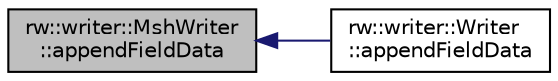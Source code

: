 digraph "rw::writer::MshWriter::appendFieldData"
{
  edge [fontname="Helvetica",fontsize="10",labelfontname="Helvetica",labelfontsize="10"];
  node [fontname="Helvetica",fontsize="10",shape=record];
  rankdir="LR";
  Node15 [label="rw::writer::MshWriter\l::appendFieldData",height=0.2,width=0.4,color="black", fillcolor="grey75", style="filled", fontcolor="black"];
  Node15 -> Node16 [dir="back",color="midnightblue",fontsize="10",style="solid",fontname="Helvetica"];
  Node16 [label="rw::writer::Writer\l::appendFieldData",height=0.2,width=0.4,color="black", fillcolor="white", style="filled",URL="$classrw_1_1writer_1_1Writer.html#a2d41a373b7507c1a57d7aa392ae35903",tooltip="Writes the scalar field data to the file. "];
}
